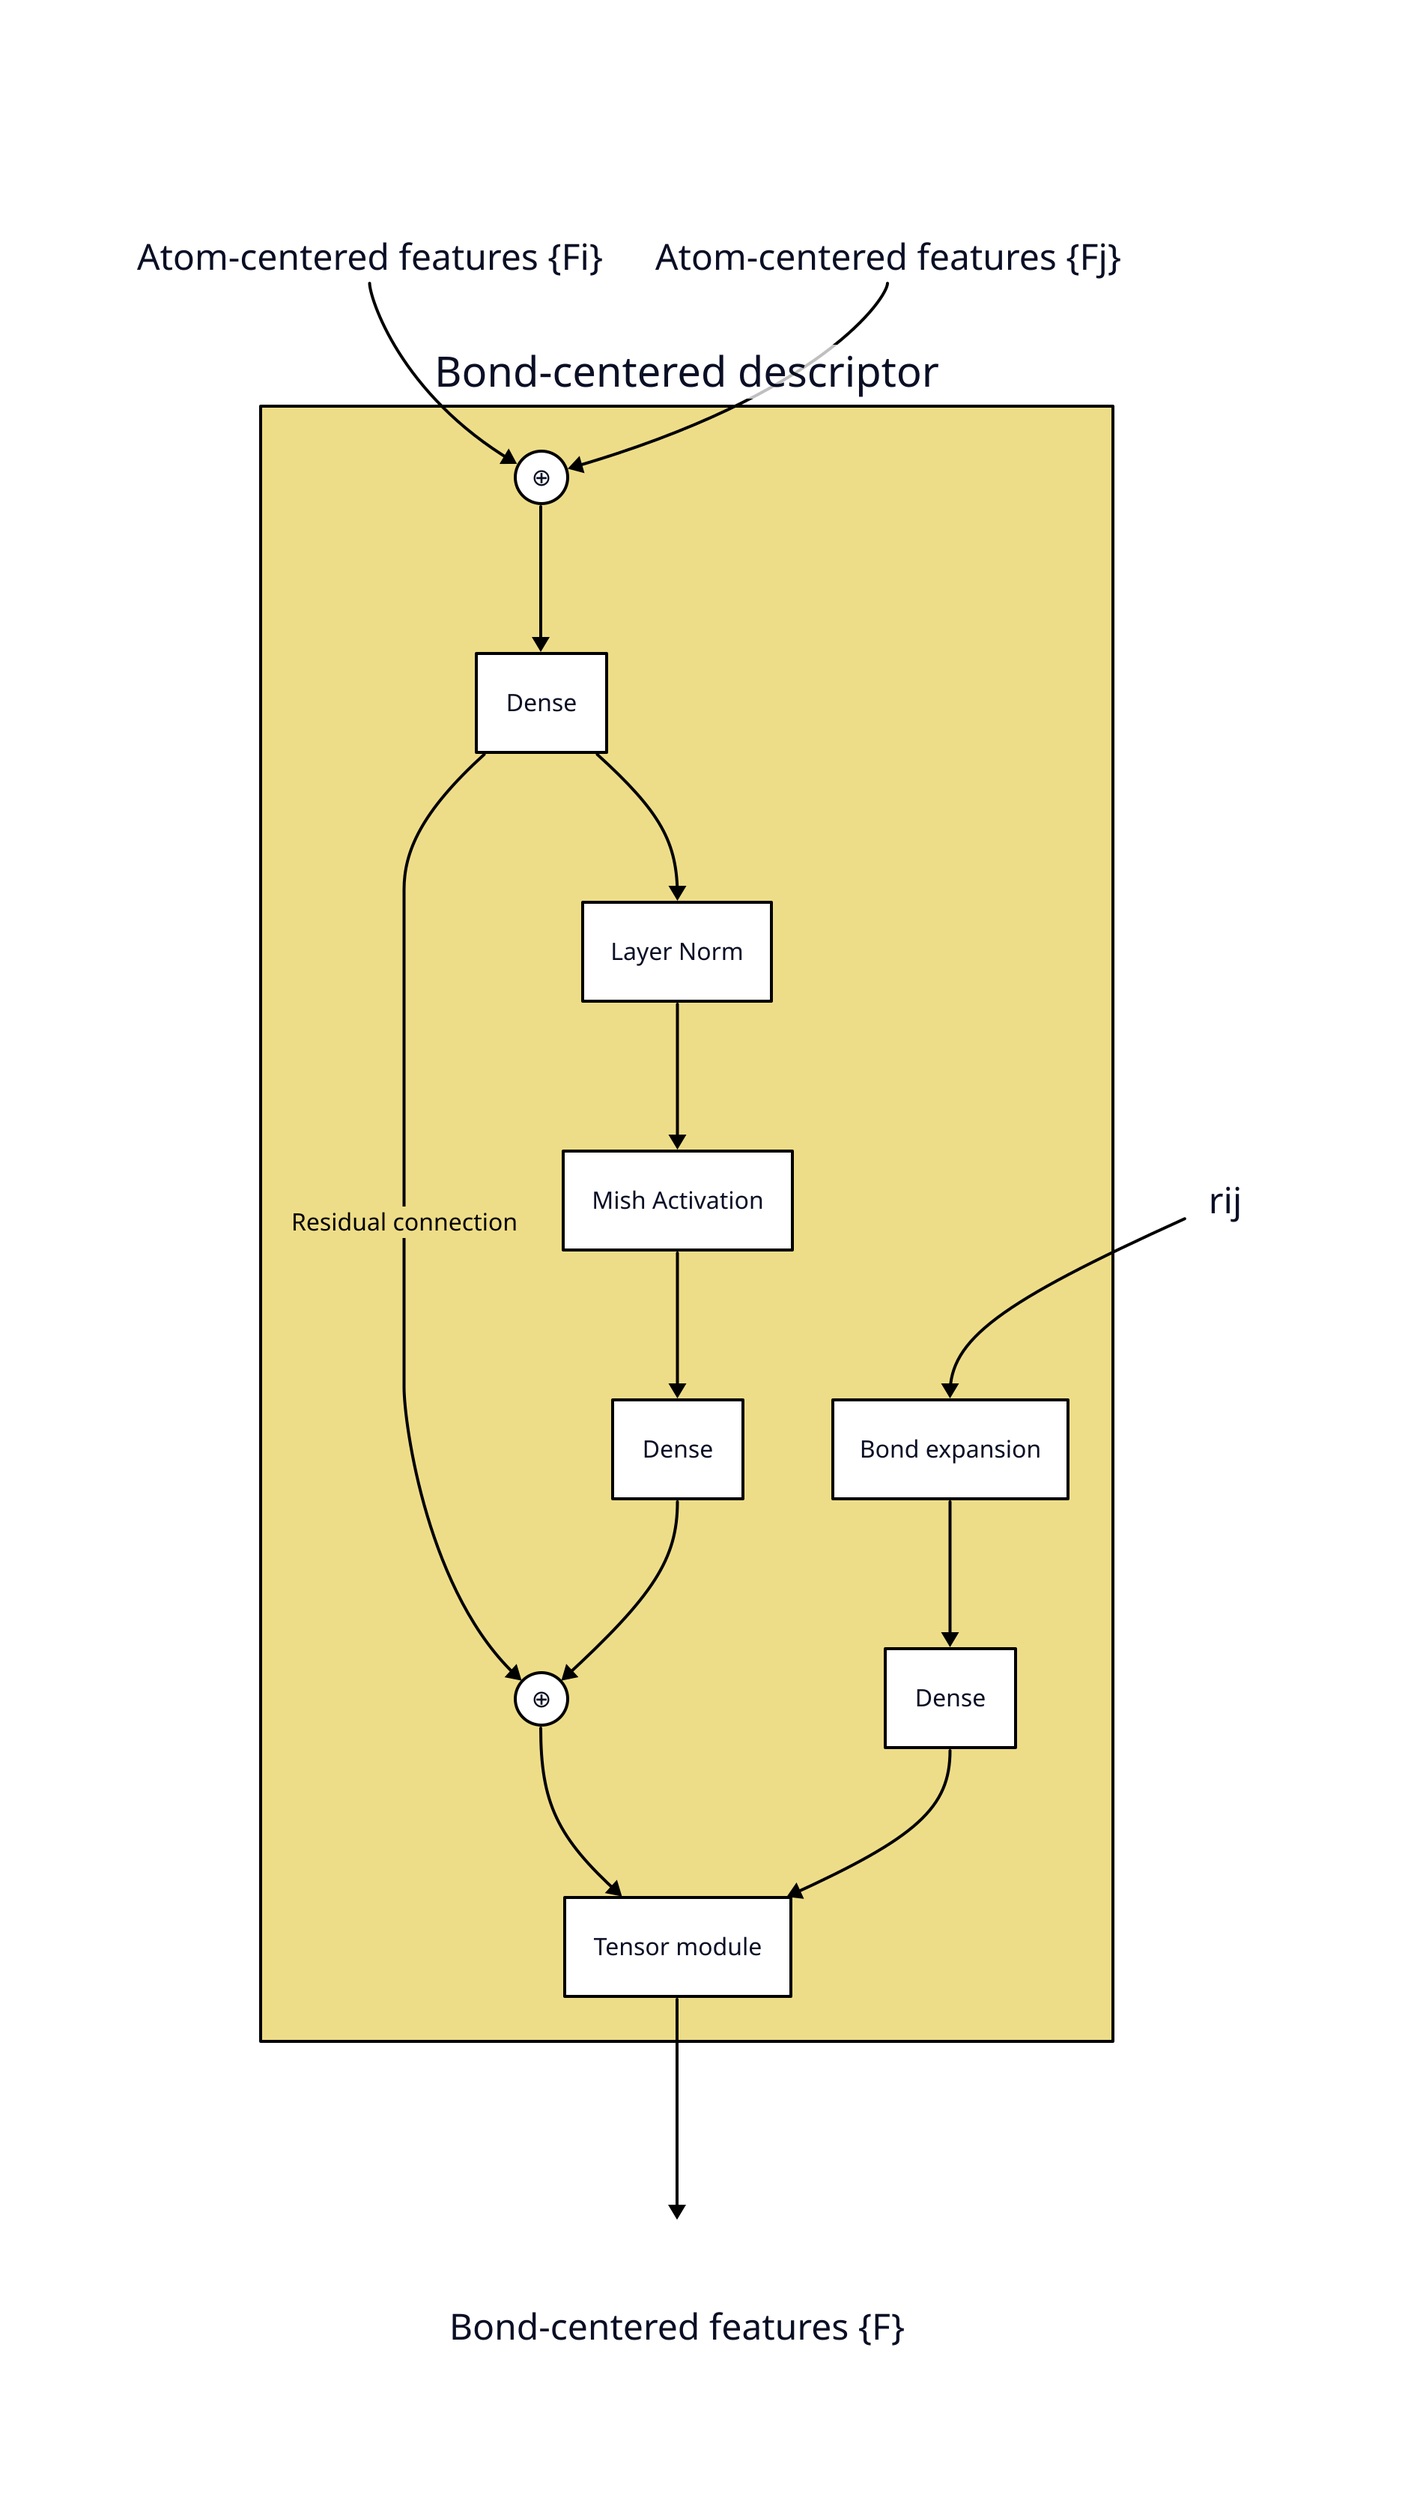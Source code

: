 acfi: "Atom-centered features \{Fi\}" {class: empty;}# label.near: outside-top-center}
acfj: "Atom-centered features \{Fj\}" {class: empty;}# label.near: outside-top-center}
r: rij {class: empty}
bcf: "Bond-centered features \{F\}" {class: empty; label.near: outside-top-center}

bc: Bond-centered descriptor {
    class: bc
    s1: ⊕ {class: operator}
    d1: Dense {class: in_module}
    ln: Layer Norm {class: in_module}
    mish: Mish Activation {class: in_module}
    d2: Dense {class: in_module}
    s1 -> d1 -> ln -> mish -> d2: {style: {stroke: "#000000"; font-color: black}}
    s2: ⊕ {class: operator}
    d1 -> s2: Residual connection {style: {stroke: "#000000"; font-color: black}}
    d2 -> s2: {style: {stroke: "#000000"; font-color: black}}
    bond_exp: Bond expansion {class: in_module}
    d3be: Dense {class: in_module}
    bond_exp -> d3be: {style: {stroke: "#000000"; font-color: black}}
    tm: Tensor module {class: in_module}
    s2 -> tm: {style: {stroke: "#000000"; font-color: black}}
    d3be -> tm: {style: {stroke: "#000000"; font-color: black}}
}
acfi -> bc.s1: {style: {stroke: "#000000"; font-color: black}}
acfj -> bc.s1: {style: {stroke: "#000000"; font-color: black}}
r -> bc.bond_exp: {style: {stroke: "#000000"; font-color: black}}
bc.tm -> bcf: {style: {stroke: "#000000"; font-color: black}}

classes: {
    operator: {shape: circle
               width: 35
               height: 35
               style: {fill: "#FFFFFF"
                       stroke: "#000000"
                    #    font: mono
                      }
    }
    empty: {
            # label: ""
            width: 50
            height: 50
            style: {
                fill: transparent
                stroke: transparent
                font-size: 24
            }
    }
    sarb: {
        style: {
            fill: "#44BB99"
            stroke: "#000000"
        }
    }
    in_module: {
        style: {
            fill: "#FFFFFF"
            stroke: "#000000"
            # opacity: 0.5
        }
    }
    ac: {
        style: {
            fill: "#BBCC33"
            stroke: "#000000"
        }
    }
    bc: {
        style: {
            fill: "#EEDD88"
            stroke: "#000000"
        }
    }
    rd: {
        style: {
            fill: "#EE8866"
            stroke: "#000000"
        }
    }
    ro: {
        style: {
            fill: "#FFAABB"
            stroke: "#000000"
        }
    }
    outs: {
        style: {
            fill: "#DDDDDD"
            stroke: "#000000"
            multiple: true
        }
    }
    input : {
        # label: ""
        width: 50
        height: 50
        style: {
            fill: "#99DDFF"
            stroke: "#000000"
            multiple: true
        }
    }
}

vars: {
    d2-config: {
      layout-engine: elk
    #   theme-id: 101
    }
}